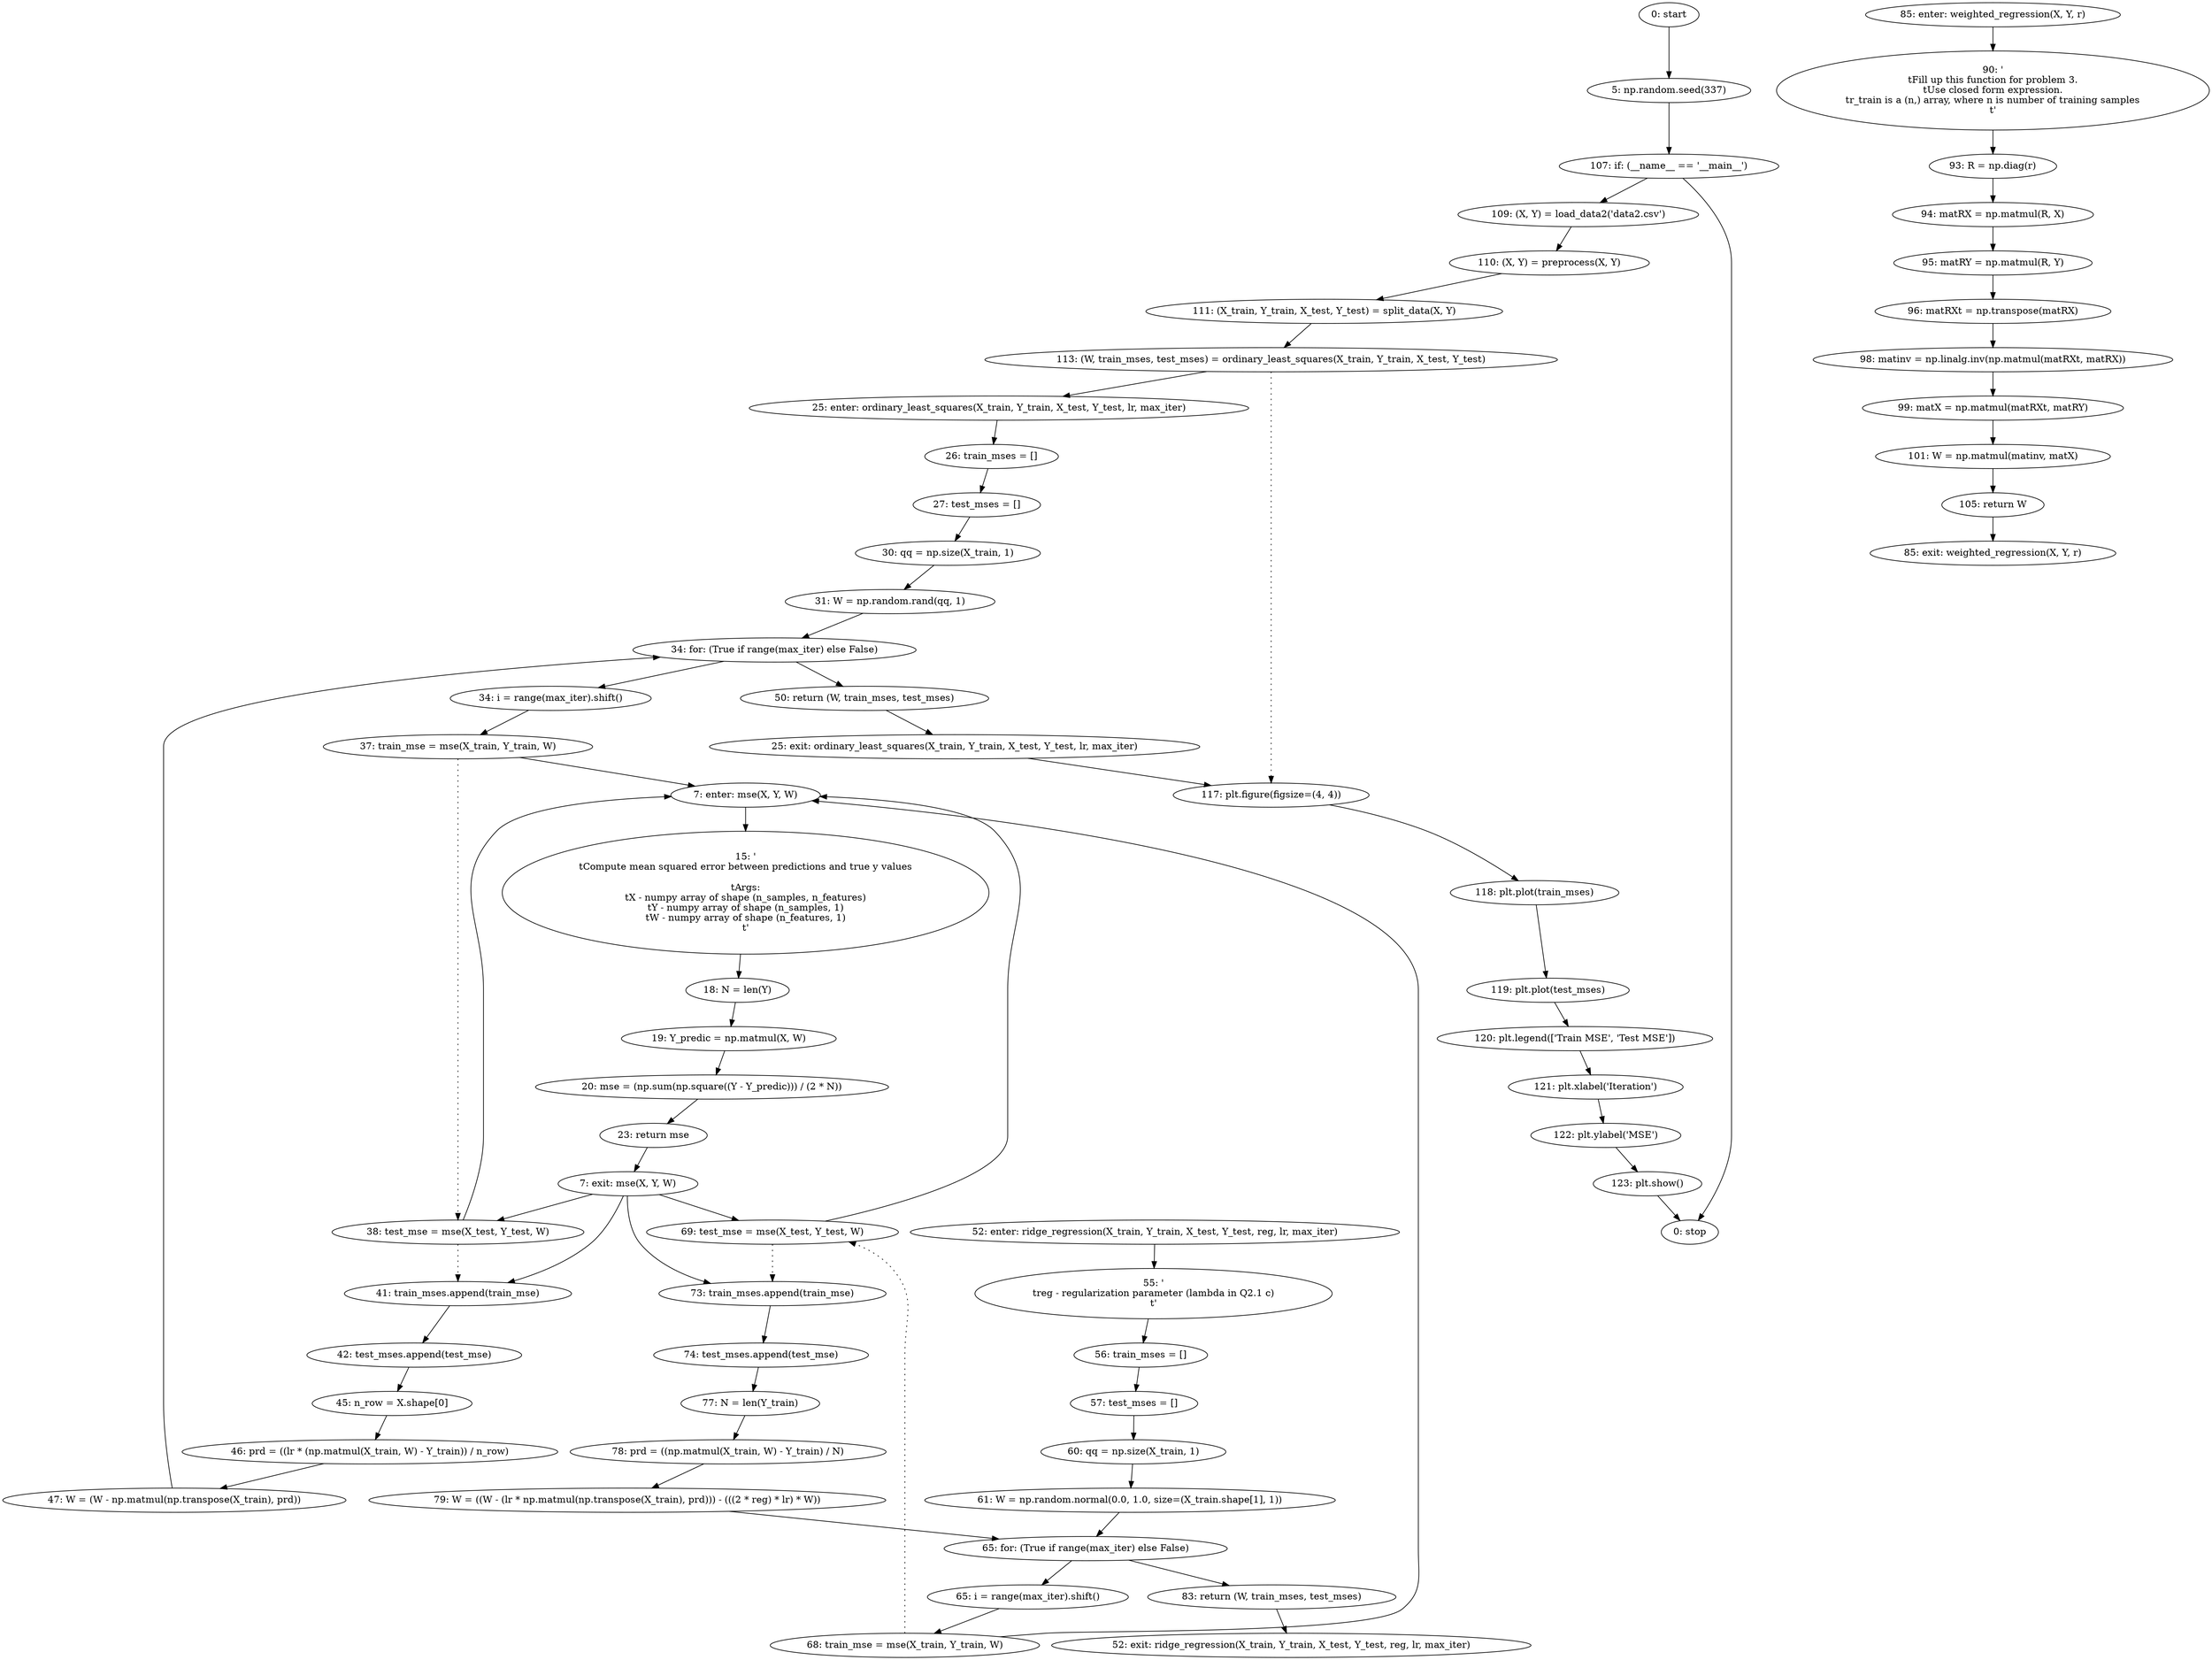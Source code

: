 strict digraph "" {
	node [label="\N"];
	0	 [label="0: start"];
	1	 [label="5: np.random.seed(337)"];
	0 -> 1;
	53	 [label="107: if: (__name__ == '__main__')"];
	1 -> 53;
	54	 [label="109: (X, Y) = load_data2('data2.csv')"];
	53 -> 54;
	65	 [label="0: stop"];
	53 -> 65;
	2	 [label="7: enter: mse(X, Y, W)"];
	4	 [label="15: '\n\tCompute mean squared error between predictions and true y values\n\n\tArgs:\n\tX - numpy array of shape (n_samples, n_features)\n\tY \
- numpy array of shape (n_samples, 1)\n\tW - numpy array of shape (n_features, 1)\n\t'"];
	2 -> 4;
	5	 [label="18: N = len(Y)"];
	4 -> 5;
	17	 [label="37: train_mse = mse(X_train, Y_train, W)"];
	17 -> 2;
	18	 [label="38: test_mse = mse(X_test, Y_test, W)"];
	17 -> 18	 [style=dotted,
		weight=100];
	18 -> 2;
	19	 [label="41: train_mses.append(train_mse)"];
	18 -> 19	 [style=dotted,
		weight=100];
	20	 [label="42: test_mses.append(test_mse)"];
	19 -> 20;
	34	 [label="68: train_mse = mse(X_train, Y_train, W)"];
	34 -> 2;
	35	 [label="69: test_mse = mse(X_test, Y_test, W)"];
	34 -> 35	 [style=dotted,
		weight=100];
	35 -> 2;
	36	 [label="73: train_mses.append(train_mse)"];
	35 -> 36	 [style=dotted,
		weight=100];
	37	 [label="74: test_mses.append(test_mse)"];
	36 -> 37;
	3	 [label="7: exit: mse(X, Y, W)"];
	3 -> 18;
	3 -> 19;
	3 -> 35;
	3 -> 36;
	8	 [label="23: return mse"];
	8 -> 3;
	6	 [label="19: Y_predic = np.matmul(X, W)"];
	5 -> 6;
	7	 [label="20: mse = (np.sum(np.square((Y - Y_predic))) / (2 * N))"];
	6 -> 7;
	7 -> 8;
	9	 [label="25: enter: ordinary_least_squares(X_train, Y_train, X_test, Y_test, lr, max_iter)"];
	11	 [label="26: train_mses = []"];
	9 -> 11;
	12	 [label="27: test_mses = []"];
	11 -> 12;
	57	 [label="113: (W, train_mses, test_mses) = ordinary_least_squares(X_train, Y_train, X_test, Y_test)"];
	57 -> 9;
	58	 [label="117: plt.figure(figsize=(4, 4))"];
	57 -> 58	 [style=dotted,
		weight=100];
	59	 [label="118: plt.plot(train_mses)"];
	58 -> 59;
	10	 [label="25: exit: ordinary_least_squares(X_train, Y_train, X_test, Y_test, lr, max_iter)"];
	10 -> 58;
	24	 [label="50: return (W, train_mses, test_mses)"];
	24 -> 10;
	13	 [label="30: qq = np.size(X_train, 1)"];
	12 -> 13;
	14	 [label="31: W = np.random.rand(qq, 1)"];
	13 -> 14;
	15	 [label="34: for: (True if range(max_iter) else False)"];
	14 -> 15;
	15 -> 24;
	16	 [label="34: i = range(max_iter).shift()"];
	15 -> 16;
	16 -> 17;
	23	 [label="47: W = (W - np.matmul(np.transpose(X_train), prd))"];
	23 -> 15;
	21	 [label="45: n_row = X.shape[0]"];
	20 -> 21;
	22	 [label="46: prd = ((lr * (np.matmul(X_train, W) - Y_train)) / n_row)"];
	21 -> 22;
	22 -> 23;
	25	 [label="52: enter: ridge_regression(X_train, Y_train, X_test, Y_test, reg, lr, max_iter)"];
	27	 [label="55: '\n\treg - regularization parameter (lambda in Q2.1 c)\n\t'"];
	25 -> 27;
	28	 [label="56: train_mses = []"];
	27 -> 28;
	26	 [label="52: exit: ridge_regression(X_train, Y_train, X_test, Y_test, reg, lr, max_iter)"];
	41	 [label="83: return (W, train_mses, test_mses)"];
	41 -> 26;
	29	 [label="57: test_mses = []"];
	28 -> 29;
	30	 [label="60: qq = np.size(X_train, 1)"];
	29 -> 30;
	31	 [label="61: W = np.random.normal(0.0, 1.0, size=(X_train.shape[1], 1))"];
	30 -> 31;
	32	 [label="65: for: (True if range(max_iter) else False)"];
	31 -> 32;
	32 -> 41;
	33	 [label="65: i = range(max_iter).shift()"];
	32 -> 33;
	33 -> 34;
	40	 [label="79: W = ((W - (lr * np.matmul(np.transpose(X_train), prd))) - (((2 * reg) * lr) * W))"];
	40 -> 32;
	38	 [label="77: N = len(Y_train)"];
	37 -> 38;
	39	 [label="78: prd = ((np.matmul(X_train, W) - Y_train) / N)"];
	38 -> 39;
	39 -> 40;
	42	 [label="85: enter: weighted_regression(X, Y, r)"];
	44	 [label="90: '\n\tFill up this function for problem 3.\n\tUse closed form expression.\n\tr_train is a (n,) array, where n is number of training \
samples\n\t'"];
	42 -> 44;
	45	 [label="93: R = np.diag(r)"];
	44 -> 45;
	43	 [label="85: exit: weighted_regression(X, Y, r)"];
	52	 [label="105: return W"];
	52 -> 43;
	46	 [label="94: matRX = np.matmul(R, X)"];
	45 -> 46;
	47	 [label="95: matRY = np.matmul(R, Y)"];
	46 -> 47;
	48	 [label="96: matRXt = np.transpose(matRX)"];
	47 -> 48;
	49	 [label="98: matinv = np.linalg.inv(np.matmul(matRXt, matRX))"];
	48 -> 49;
	50	 [label="99: matX = np.matmul(matRXt, matRY)"];
	49 -> 50;
	51	 [label="101: W = np.matmul(matinv, matX)"];
	50 -> 51;
	51 -> 52;
	55	 [label="110: (X, Y) = preprocess(X, Y)"];
	54 -> 55;
	56	 [label="111: (X_train, Y_train, X_test, Y_test) = split_data(X, Y)"];
	55 -> 56;
	56 -> 57;
	60	 [label="119: plt.plot(test_mses)"];
	59 -> 60;
	61	 [label="120: plt.legend(['Train MSE', 'Test MSE'])"];
	60 -> 61;
	62	 [label="121: plt.xlabel('Iteration')"];
	61 -> 62;
	63	 [label="122: plt.ylabel('MSE')"];
	62 -> 63;
	64	 [label="123: plt.show()"];
	63 -> 64;
	64 -> 65;
}

